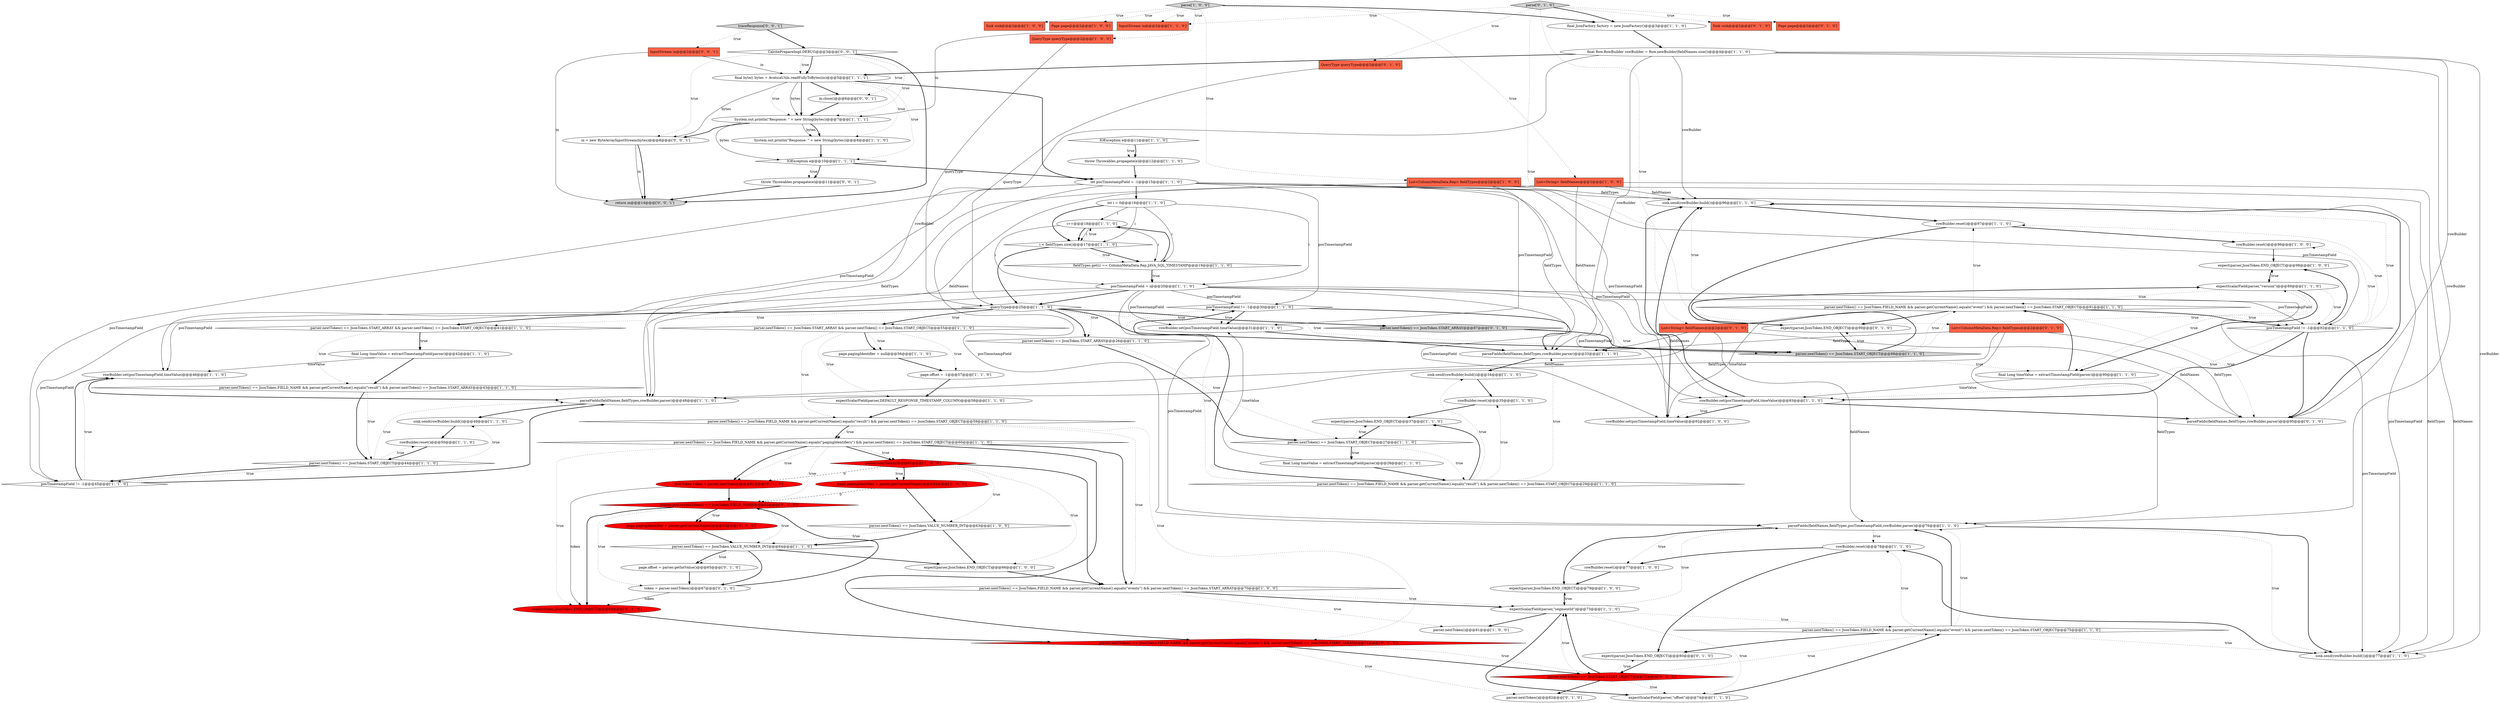 digraph {
49 [style = filled, label = "sink.send(rowBuilder.build())@@@96@@@['1', '1', '0']", fillcolor = white, shape = ellipse image = "AAA0AAABBB1BBB"];
14 [style = filled, label = "posTimestampField != -1@@@30@@@['1', '1', '0']", fillcolor = white, shape = diamond image = "AAA0AAABBB1BBB"];
17 [style = filled, label = "parser.nextToken() == JsonToken.FIELD_NAME && parser.getCurrentName().equals(\"events\") && parser.nextToken() == JsonToken.START_ARRAY@@@70@@@['1', '0', '0']", fillcolor = white, shape = diamond image = "AAA0AAABBB1BBB"];
43 [style = filled, label = "page.pagingIdentifier = null@@@56@@@['1', '1', '0']", fillcolor = white, shape = ellipse image = "AAA0AAABBB1BBB"];
95 [style = filled, label = "in.close()@@@6@@@['0', '0', '1']", fillcolor = white, shape = ellipse image = "AAA0AAABBB3BBB"];
2 [style = filled, label = "Page page@@@2@@@['1', '0', '0']", fillcolor = tomato, shape = box image = "AAA0AAABBB1BBB"];
1 [style = filled, label = "IOException e@@@11@@@['1', '1', '0']", fillcolor = white, shape = diamond image = "AAA0AAABBB1BBB"];
16 [style = filled, label = "rowBuilder.set(posTimestampField,timeValue)@@@31@@@['1', '1', '0']", fillcolor = white, shape = ellipse image = "AAA0AAABBB1BBB"];
29 [style = filled, label = "rowBuilder.reset()@@@97@@@['1', '1', '0']", fillcolor = white, shape = ellipse image = "AAA0AAABBB1BBB"];
28 [style = filled, label = "rowBuilder.set(posTimestampField,timeValue)@@@46@@@['1', '1', '0']", fillcolor = white, shape = ellipse image = "AAA0AAABBB1BBB"];
3 [style = filled, label = "i++@@@18@@@['1', '1', '0']", fillcolor = white, shape = ellipse image = "AAA0AAABBB1BBB"];
7 [style = filled, label = "parseFields(fieldNames,fieldTypes,rowBuilder,parser)@@@48@@@['1', '1', '0']", fillcolor = white, shape = ellipse image = "AAA0AAABBB1BBB"];
27 [style = filled, label = "parser.nextToken() == JsonToken.FIELD_NAME && parser.getCurrentName().equals(\"result\") && parser.nextToken() == JsonToken.START_OBJECT@@@59@@@['1', '1', '0']", fillcolor = white, shape = diamond image = "AAA0AAABBB1BBB"];
80 [style = filled, label = "parse['0', '1', '0']", fillcolor = lightgray, shape = diamond image = "AAA0AAABBB2BBB"];
56 [style = filled, label = "parser.nextToken() == JsonToken.VALUE_NUMBER_INT@@@64@@@['1', '1', '0']", fillcolor = white, shape = diamond image = "AAA0AAABBB1BBB"];
96 [style = filled, label = "CalcitePrepareImpl.DEBUG@@@3@@@['0', '0', '1']", fillcolor = white, shape = diamond image = "AAA0AAABBB3BBB"];
34 [style = filled, label = "final Long timeValue = extractTimestampField(parser)@@@42@@@['1', '1', '0']", fillcolor = white, shape = ellipse image = "AAA0AAABBB1BBB"];
57 [style = filled, label = "sink.send(rowBuilder.build())@@@49@@@['1', '1', '0']", fillcolor = white, shape = ellipse image = "AAA0AAABBB1BBB"];
67 [style = filled, label = "final Row.RowBuilder rowBuilder = Row.newBuilder(fieldNames.size())@@@4@@@['1', '1', '0']", fillcolor = white, shape = ellipse image = "AAA0AAABBB1BBB"];
50 [style = filled, label = "expect(parser,JsonToken.END_OBJECT)@@@66@@@['1', '0', '0']", fillcolor = white, shape = ellipse image = "AAA0AAABBB1BBB"];
6 [style = filled, label = "parser.nextToken()@@@81@@@['1', '0', '0']", fillcolor = white, shape = ellipse image = "AAA0AAABBB1BBB"];
12 [style = filled, label = "page.offset = -1@@@57@@@['1', '1', '0']", fillcolor = white, shape = ellipse image = "AAA0AAABBB1BBB"];
10 [style = filled, label = "parser.nextToken() == JsonToken.FIELD_NAME && parser.getCurrentName().equals(\"result\") && parser.nextToken() == JsonToken.START_ARRAY@@@43@@@['1', '1', '0']", fillcolor = white, shape = diamond image = "AAA0AAABBB1BBB"];
81 [style = filled, label = "List<ColumnMetaData.Rep> fieldTypes@@@2@@@['0', '1', '0']", fillcolor = tomato, shape = box image = "AAA0AAABBB2BBB"];
13 [style = filled, label = "final byte(( bytes = AvaticaUtils.readFullyToBytes(in)@@@5@@@['1', '1', '1']", fillcolor = white, shape = ellipse image = "AAA0AAABBB1BBB"];
72 [style = filled, label = "sink.send(rowBuilder.build())@@@34@@@['1', '1', '0']", fillcolor = white, shape = ellipse image = "AAA0AAABBB1BBB"];
8 [style = filled, label = "expectScalarField(parser,DEFAULT_RESPONSE_TIMESTAMP_COLUMN)@@@58@@@['1', '1', '0']", fillcolor = white, shape = ellipse image = "AAA0AAABBB1BBB"];
69 [style = filled, label = "int i = 0@@@16@@@['1', '1', '0']", fillcolor = white, shape = ellipse image = "AAA0AAABBB1BBB"];
55 [style = filled, label = "Sink sink@@@2@@@['1', '0', '0']", fillcolor = tomato, shape = box image = "AAA0AAABBB1BBB"];
61 [style = filled, label = "parseFields(fieldNames,fieldTypes,posTimestampField,rowBuilder,parser)@@@76@@@['1', '1', '0']", fillcolor = white, shape = ellipse image = "AAA0AAABBB1BBB"];
60 [style = filled, label = "parser.nextToken() == JsonToken.FIELD_NAME && parser.getCurrentName().equals(\"result\") && parser.nextToken() == JsonToken.START_OBJECT@@@29@@@['1', '1', '0']", fillcolor = white, shape = diamond image = "AAA0AAABBB1BBB"];
30 [style = filled, label = "final JsonFactory factory = new JsonFactory()@@@3@@@['1', '1', '0']", fillcolor = white, shape = ellipse image = "AAA0AAABBB1BBB"];
47 [style = filled, label = "QueryType queryType@@@2@@@['1', '0', '0']", fillcolor = tomato, shape = box image = "AAA0AAABBB1BBB"];
70 [style = filled, label = "rowBuilder.reset()@@@96@@@['1', '0', '0']", fillcolor = white, shape = ellipse image = "AAA0AAABBB1BBB"];
22 [style = filled, label = "parse['1', '0', '0']", fillcolor = lightgray, shape = diamond image = "AAA0AAABBB1BBB"];
74 [style = filled, label = "page.offset = parser.getIntValue()@@@65@@@['0', '1', '0']", fillcolor = white, shape = ellipse image = "AAA0AAABBB2BBB"];
15 [style = filled, label = "parser.nextToken() == JsonToken.START_ARRAY && parser.nextToken() == JsonToken.START_OBJECT@@@55@@@['1', '1', '0']", fillcolor = white, shape = diamond image = "AAA0AAABBB1BBB"];
31 [style = filled, label = "posTimestampField = i@@@20@@@['1', '1', '0']", fillcolor = white, shape = ellipse image = "AAA0AAABBB1BBB"];
44 [style = filled, label = "parser.nextToken() == JsonToken.FIELD_NAME && parser.getCurrentName().equals(\"pagingIdentifiers\") && parser.nextToken() == JsonToken.START_OBJECT@@@60@@@['1', '1', '0']", fillcolor = white, shape = diamond image = "AAA0AAABBB1BBB"];
84 [style = filled, label = "parser.nextToken()@@@82@@@['0', '1', '0']", fillcolor = white, shape = ellipse image = "AAA0AAABBB2BBB"];
94 [style = filled, label = "return in@@@14@@@['0', '0', '1']", fillcolor = lightgray, shape = ellipse image = "AAA0AAABBB3BBB"];
54 [style = filled, label = "parser.nextToken()@@@61@@@['1', '0', '0']", fillcolor = red, shape = diamond image = "AAA1AAABBB1BBB"];
33 [style = filled, label = "rowBuilder.reset()@@@78@@@['1', '1', '0']", fillcolor = white, shape = ellipse image = "AAA0AAABBB1BBB"];
11 [style = filled, label = "System.out.println(\"Response: \" + new String(bytes))@@@7@@@['1', '1', '1']", fillcolor = white, shape = ellipse image = "AAA0AAABBB1BBB"];
18 [style = filled, label = "parser.nextToken() == JsonToken.START_OBJECT@@@88@@@['1', '1', '0']", fillcolor = lightgray, shape = diamond image = "AAA0AAABBB1BBB"];
19 [style = filled, label = "parser.nextToken() == JsonToken.START_ARRAY@@@26@@@['1', '1', '0']", fillcolor = white, shape = diamond image = "AAA0AAABBB1BBB"];
73 [style = filled, label = "parser.nextToken() == JsonToken.START_OBJECT@@@72@@@['0', '1', '0']", fillcolor = red, shape = diamond image = "AAA1AAABBB2BBB"];
59 [style = filled, label = "expectScalarField(parser,\"offset\")@@@74@@@['1', '1', '0']", fillcolor = white, shape = ellipse image = "AAA0AAABBB1BBB"];
71 [style = filled, label = "fieldTypes.get(i) == ColumnMetaData.Rep.JAVA_SQL_TIMESTAMP@@@19@@@['1', '1', '0']", fillcolor = white, shape = diamond image = "AAA0AAABBB1BBB"];
78 [style = filled, label = "List<String> fieldNames@@@2@@@['0', '1', '0']", fillcolor = tomato, shape = box image = "AAA0AAABBB2BBB"];
87 [style = filled, label = "JsonToken token = parser.nextToken()@@@61@@@['0', '1', '0']", fillcolor = red, shape = ellipse image = "AAA1AAABBB2BBB"];
58 [style = filled, label = "expect(parser,JsonToken.END_OBJECT)@@@79@@@['1', '0', '0']", fillcolor = white, shape = ellipse image = "AAA0AAABBB1BBB"];
24 [style = filled, label = "parser.nextToken() == JsonToken.START_OBJECT@@@44@@@['1', '1', '0']", fillcolor = white, shape = diamond image = "AAA0AAABBB1BBB"];
62 [style = filled, label = "System.out.println(\"Response: \" + new String(bytes))@@@8@@@['1', '1', '0']", fillcolor = white, shape = ellipse image = "AAA0AAABBB1BBB"];
5 [style = filled, label = "rowBuilder.reset()@@@77@@@['1', '0', '0']", fillcolor = white, shape = ellipse image = "AAA0AAABBB1BBB"];
64 [style = filled, label = "List<ColumnMetaData.Rep> fieldTypes@@@2@@@['1', '0', '0']", fillcolor = tomato, shape = box image = "AAA0AAABBB1BBB"];
76 [style = filled, label = "expect(parser,JsonToken.END_OBJECT)@@@99@@@['0', '1', '0']", fillcolor = white, shape = ellipse image = "AAA0AAABBB2BBB"];
20 [style = filled, label = "parser.nextToken() == JsonToken.START_ARRAY && parser.nextToken() == JsonToken.START_OBJECT@@@41@@@['1', '1', '0']", fillcolor = white, shape = diamond image = "AAA0AAABBB1BBB"];
98 [style = filled, label = "InputStream in@@@2@@@['0', '0', '1']", fillcolor = tomato, shape = box image = "AAA0AAABBB3BBB"];
63 [style = filled, label = "rowBuilder.reset()@@@35@@@['1', '1', '0']", fillcolor = white, shape = ellipse image = "AAA0AAABBB1BBB"];
39 [style = filled, label = "i < fieldTypes.size()@@@17@@@['1', '1', '0']", fillcolor = white, shape = diamond image = "AAA0AAABBB1BBB"];
42 [style = filled, label = "parser.nextToken() == JsonToken.FIELD_NAME && parser.getCurrentName().equals(\"event\") && parser.nextToken() == JsonToken.START_OBJECT@@@91@@@['1', '1', '0']", fillcolor = white, shape = diamond image = "AAA0AAABBB1BBB"];
4 [style = filled, label = "throw Throwables.propagate(e)@@@12@@@['1', '1', '0']", fillcolor = white, shape = ellipse image = "AAA0AAABBB1BBB"];
25 [style = filled, label = "posTimestampField != -1@@@92@@@['1', '1', '0']", fillcolor = white, shape = diamond image = "AAA0AAABBB1BBB"];
89 [style = filled, label = "Sink sink@@@2@@@['0', '1', '0']", fillcolor = tomato, shape = box image = "AAA0AAABBB2BBB"];
77 [style = filled, label = "parser.nextToken() == JsonToken.FIELD_NAME && parser.getCurrentName().equals(\"events\") && parser.nextToken() == JsonToken.START_ARRAY@@@71@@@['0', '1', '0']", fillcolor = red, shape = diamond image = "AAA1AAABBB2BBB"];
35 [style = filled, label = "List<String> fieldNames@@@2@@@['1', '0', '0']", fillcolor = tomato, shape = box image = "AAA0AAABBB1BBB"];
91 [style = filled, label = "parser.nextToken() == JsonToken.START_ARRAY@@@87@@@['0', '1', '0']", fillcolor = lightgray, shape = diamond image = "AAA0AAABBB2BBB"];
93 [style = filled, label = "traceResponse['0', '0', '1']", fillcolor = lightgray, shape = diamond image = "AAA0AAABBB3BBB"];
26 [style = filled, label = "rowBuilder.set(posTimestampField,timeValue)@@@93@@@['1', '1', '0']", fillcolor = white, shape = ellipse image = "AAA0AAABBB1BBB"];
46 [style = filled, label = "page.pagingIdentifier = parser.getCurrentName()@@@62@@@['1', '0', '0']", fillcolor = red, shape = ellipse image = "AAA1AAABBB1BBB"];
68 [style = filled, label = "parseFields(fieldNames,fieldTypes,rowBuilder,parser)@@@33@@@['1', '1', '0']", fillcolor = white, shape = ellipse image = "AAA0AAABBB1BBB"];
82 [style = filled, label = "QueryType queryType@@@2@@@['0', '1', '0']", fillcolor = tomato, shape = box image = "AAA0AAABBB2BBB"];
37 [style = filled, label = "expect(parser,JsonToken.END_OBJECT)@@@37@@@['1', '1', '0']", fillcolor = white, shape = ellipse image = "AAA0AAABBB1BBB"];
9 [style = filled, label = "queryType@@@25@@@['1', '1', '0']", fillcolor = white, shape = diamond image = "AAA0AAABBB1BBB"];
36 [style = filled, label = "parser.nextToken() == JsonToken.START_OBJECT@@@27@@@['1', '1', '0']", fillcolor = white, shape = diamond image = "AAA0AAABBB1BBB"];
52 [style = filled, label = "sink.send(rowBuilder.build())@@@77@@@['1', '1', '0']", fillcolor = white, shape = ellipse image = "AAA0AAABBB1BBB"];
41 [style = filled, label = "final Long timeValue = extractTimestampField(parser)@@@28@@@['1', '1', '0']", fillcolor = white, shape = ellipse image = "AAA0AAABBB1BBB"];
21 [style = filled, label = "expect(parser,JsonToken.END_OBJECT)@@@98@@@['1', '0', '0']", fillcolor = white, shape = ellipse image = "AAA0AAABBB1BBB"];
45 [style = filled, label = "expectScalarField(parser,\"version\")@@@89@@@['1', '1', '0']", fillcolor = white, shape = ellipse image = "AAA0AAABBB1BBB"];
65 [style = filled, label = "InputStream in@@@2@@@['1', '1', '0']", fillcolor = tomato, shape = box image = "AAA0AAABBB1BBB"];
92 [style = filled, label = "in = new ByteArrayInputStream(bytes)@@@8@@@['0', '0', '1']", fillcolor = white, shape = ellipse image = "AAA0AAABBB3BBB"];
40 [style = filled, label = "IOException e@@@10@@@['1', '1', '1']", fillcolor = white, shape = diamond image = "AAA0AAABBB1BBB"];
85 [style = filled, label = "page.pagingIdentifier = parser.getCurrentName()@@@63@@@['0', '1', '0']", fillcolor = red, shape = ellipse image = "AAA1AAABBB2BBB"];
23 [style = filled, label = "final Long timeValue = extractTimestampField(parser)@@@90@@@['1', '1', '0']", fillcolor = white, shape = ellipse image = "AAA0AAABBB1BBB"];
75 [style = filled, label = "expect(parser,JsonToken.END_OBJECT)@@@80@@@['0', '1', '0']", fillcolor = white, shape = ellipse image = "AAA0AAABBB2BBB"];
53 [style = filled, label = "rowBuilder.reset()@@@50@@@['1', '1', '0']", fillcolor = white, shape = ellipse image = "AAA0AAABBB1BBB"];
86 [style = filled, label = "expect(token,JsonToken.END_OBJECT)@@@69@@@['0', '1', '0']", fillcolor = red, shape = ellipse image = "AAA1AAABBB2BBB"];
90 [style = filled, label = "Page page@@@2@@@['0', '1', '0']", fillcolor = tomato, shape = box image = "AAA0AAABBB2BBB"];
88 [style = filled, label = "parser.getCurrentToken() == JsonToken.FIELD_NAME@@@62@@@['0', '1', '0']", fillcolor = red, shape = diamond image = "AAA1AAABBB2BBB"];
97 [style = filled, label = "throw Throwables.propagate(e)@@@11@@@['0', '0', '1']", fillcolor = white, shape = ellipse image = "AAA0AAABBB3BBB"];
0 [style = filled, label = "rowBuilder.set(posTimestampField,timeValue)@@@92@@@['1', '0', '0']", fillcolor = white, shape = ellipse image = "AAA0AAABBB1BBB"];
79 [style = filled, label = "parseFields(fieldNames,fieldTypes,rowBuilder,parser)@@@95@@@['0', '1', '0']", fillcolor = white, shape = ellipse image = "AAA0AAABBB2BBB"];
83 [style = filled, label = "token = parser.nextToken()@@@67@@@['0', '1', '0']", fillcolor = white, shape = ellipse image = "AAA0AAABBB2BBB"];
48 [style = filled, label = "expectScalarField(parser,\"segmentId\")@@@73@@@['1', '1', '0']", fillcolor = white, shape = ellipse image = "AAA0AAABBB1BBB"];
32 [style = filled, label = "parser.nextToken() == JsonToken.VALUE_NUMBER_INT@@@63@@@['1', '0', '0']", fillcolor = white, shape = diamond image = "AAA0AAABBB1BBB"];
51 [style = filled, label = "posTimestampField != -1@@@45@@@['1', '1', '0']", fillcolor = white, shape = diamond image = "AAA0AAABBB1BBB"];
66 [style = filled, label = "int posTimestampField = -1@@@15@@@['1', '1', '0']", fillcolor = white, shape = ellipse image = "AAA0AAABBB1BBB"];
38 [style = filled, label = "parser.nextToken() == JsonToken.FIELD_NAME && parser.getCurrentName().equals(\"event\") && parser.nextToken() == JsonToken.START_OBJECT@@@75@@@['1', '1', '0']", fillcolor = white, shape = diamond image = "AAA0AAABBB1BBB"];
78->68 [style = solid, label="fieldNames"];
78->7 [style = solid, label="fieldNames"];
88->86 [style = bold, label=""];
29->76 [style = bold, label=""];
44->88 [style = dotted, label="true"];
40->66 [style = bold, label=""];
83->88 [style = bold, label=""];
80->82 [style = dotted, label="true"];
96->92 [style = dotted, label="true"];
17->6 [style = dotted, label="true"];
31->9 [style = bold, label=""];
39->9 [style = bold, label=""];
27->44 [style = dotted, label="true"];
67->68 [style = solid, label="rowBuilder"];
10->24 [style = bold, label=""];
81->7 [style = solid, label="fieldTypes"];
74->83 [style = bold, label=""];
27->44 [style = bold, label=""];
18->42 [style = dotted, label="true"];
46->88 [style = dashed, label="0"];
47->9 [style = solid, label="queryType"];
19->36 [style = bold, label=""];
64->52 [style = solid, label="fieldTypes"];
88->85 [style = dotted, label="true"];
61->33 [style = dotted, label="true"];
25->29 [style = dotted, label="true"];
67->49 [style = solid, label="rowBuilder"];
38->52 [style = dotted, label="true"];
18->45 [style = bold, label=""];
22->30 [style = bold, label=""];
79->49 [style = bold, label=""];
41->16 [style = solid, label="timeValue"];
35->7 [style = solid, label="fieldNames"];
81->79 [style = solid, label="fieldTypes"];
73->48 [style = dotted, label="true"];
69->31 [style = solid, label="i"];
81->68 [style = solid, label="fieldTypes"];
15->8 [style = dotted, label="true"];
56->83 [style = bold, label=""];
27->77 [style = dotted, label="true"];
56->74 [style = dotted, label="true"];
11->92 [style = bold, label=""];
51->7 [style = bold, label=""];
15->43 [style = dotted, label="true"];
80->90 [style = dotted, label="true"];
45->42 [style = dotted, label="true"];
3->39 [style = bold, label=""];
31->28 [style = solid, label="posTimestampField"];
66->61 [style = solid, label="posTimestampField"];
9->15 [style = dotted, label="true"];
22->35 [style = dotted, label="true"];
24->57 [style = dotted, label="true"];
62->40 [style = bold, label=""];
8->27 [style = bold, label=""];
60->14 [style = dotted, label="true"];
20->34 [style = dotted, label="true"];
66->0 [style = solid, label="posTimestampField"];
3->31 [style = solid, label="i"];
25->21 [style = bold, label=""];
64->7 [style = solid, label="fieldTypes"];
38->33 [style = dotted, label="true"];
18->23 [style = dotted, label="true"];
14->16 [style = bold, label=""];
32->56 [style = bold, label=""];
31->25 [style = solid, label="posTimestampField"];
31->61 [style = solid, label="posTimestampField"];
1->4 [style = bold, label=""];
42->76 [style = bold, label=""];
93->96 [style = bold, label=""];
30->67 [style = bold, label=""];
44->86 [style = dotted, label="true"];
45->23 [style = dotted, label="true"];
51->28 [style = bold, label=""];
88->56 [style = dotted, label="true"];
37->36 [style = bold, label=""];
36->41 [style = bold, label=""];
68->72 [style = bold, label=""];
83->86 [style = solid, label="token"];
48->59 [style = dotted, label="true"];
93->98 [style = dotted, label="true"];
54->46 [style = bold, label=""];
20->34 [style = bold, label=""];
77->73 [style = dotted, label="true"];
61->52 [style = bold, label=""];
66->16 [style = solid, label="posTimestampField"];
67->7 [style = solid, label="rowBuilder"];
7->57 [style = bold, label=""];
54->17 [style = bold, label=""];
26->49 [style = bold, label=""];
86->77 [style = bold, label=""];
61->52 [style = dotted, label="true"];
23->26 [style = solid, label="timeValue"];
22->64 [style = dotted, label="true"];
13->62 [style = dotted, label="true"];
1->4 [style = dotted, label="true"];
13->66 [style = bold, label=""];
40->97 [style = dotted, label="true"];
73->84 [style = bold, label=""];
9->91 [style = dotted, label="true"];
19->36 [style = dotted, label="true"];
13->11 [style = bold, label=""];
44->17 [style = bold, label=""];
31->16 [style = solid, label="posTimestampField"];
66->14 [style = solid, label="posTimestampField"];
15->27 [style = dotted, label="true"];
44->87 [style = dotted, label="true"];
66->69 [style = bold, label=""];
44->77 [style = bold, label=""];
98->13 [style = solid, label="in"];
21->45 [style = bold, label=""];
44->87 [style = bold, label=""];
18->45 [style = dotted, label="true"];
26->0 [style = bold, label=""];
25->49 [style = dotted, label="true"];
34->28 [style = solid, label="timeValue"];
80->89 [style = dotted, label="true"];
43->12 [style = bold, label=""];
69->3 [style = solid, label="i"];
73->48 [style = bold, label=""];
25->79 [style = bold, label=""];
56->50 [style = bold, label=""];
10->24 [style = dotted, label="true"];
42->0 [style = solid, label="timeValue"];
53->24 [style = bold, label=""];
25->26 [style = bold, label=""];
63->37 [style = bold, label=""];
70->21 [style = bold, label=""];
60->72 [style = dotted, label="true"];
20->10 [style = dotted, label="true"];
11->62 [style = solid, label="bytes"];
15->12 [style = dotted, label="true"];
31->51 [style = solid, label="posTimestampField"];
96->13 [style = dotted, label="true"];
31->26 [style = solid, label="posTimestampField"];
13->40 [style = dotted, label="true"];
11->62 [style = bold, label=""];
57->53 [style = bold, label=""];
24->7 [style = dotted, label="true"];
25->26 [style = dotted, label="true"];
51->28 [style = dotted, label="true"];
91->18 [style = dotted, label="true"];
31->0 [style = solid, label="posTimestampField"];
40->97 [style = bold, label=""];
80->30 [style = bold, label=""];
32->50 [style = bold, label=""];
36->60 [style = dotted, label="true"];
24->51 [style = dotted, label="true"];
66->51 [style = solid, label="posTimestampField"];
44->54 [style = bold, label=""];
14->68 [style = bold, label=""];
24->51 [style = bold, label=""];
71->3 [style = bold, label=""];
71->31 [style = bold, label=""];
60->37 [style = bold, label=""];
45->23 [style = bold, label=""];
52->33 [style = bold, label=""];
42->25 [style = bold, label=""];
77->73 [style = bold, label=""];
35->49 [style = solid, label="fieldNames"];
50->17 [style = bold, label=""];
31->14 [style = solid, label="posTimestampField"];
66->25 [style = solid, label="posTimestampField"];
76->18 [style = bold, label=""];
96->94 [style = bold, label=""];
39->3 [style = dotted, label="true"];
80->65 [style = dotted, label="true"];
9->20 [style = bold, label=""];
33->5 [style = bold, label=""];
4->66 [style = bold, label=""];
85->56 [style = bold, label=""];
48->6 [style = bold, label=""];
35->68 [style = solid, label="fieldNames"];
36->37 [style = dotted, label="true"];
48->58 [style = dotted, label="true"];
67->52 [style = solid, label="rowBuilder"];
16->68 [style = bold, label=""];
31->52 [style = solid, label="posTimestampField"];
23->42 [style = bold, label=""];
66->28 [style = solid, label="posTimestampField"];
13->92 [style = solid, label="bytes"];
14->16 [style = dotted, label="true"];
80->78 [style = dotted, label="true"];
82->9 [style = solid, label="queryType"];
9->19 [style = dotted, label="true"];
58->48 [style = bold, label=""];
9->18 [style = bold, label=""];
60->14 [style = bold, label=""];
72->63 [style = bold, label=""];
54->50 [style = dotted, label="true"];
0->49 [style = bold, label=""];
42->49 [style = dotted, label="true"];
12->8 [style = bold, label=""];
65->11 [style = solid, label="in"];
97->94 [style = bold, label=""];
15->43 [style = bold, label=""];
9->20 [style = dotted, label="true"];
75->73 [style = bold, label=""];
9->19 [style = bold, label=""];
56->74 [style = bold, label=""];
13->11 [style = dotted, label="true"];
42->79 [style = dotted, label="true"];
92->94 [style = solid, label="in"];
73->75 [style = dotted, label="true"];
5->58 [style = bold, label=""];
13->95 [style = bold, label=""];
80->81 [style = dotted, label="true"];
27->17 [style = dotted, label="true"];
46->32 [style = bold, label=""];
81->61 [style = solid, label="fieldTypes"];
54->32 [style = dotted, label="true"];
38->61 [style = dotted, label="true"];
42->29 [style = dotted, label="true"];
48->38 [style = dotted, label="true"];
88->83 [style = dotted, label="true"];
13->11 [style = solid, label="bytes"];
49->29 [style = bold, label=""];
38->75 [style = bold, label=""];
36->41 [style = dotted, label="true"];
35->52 [style = solid, label="fieldNames"];
48->59 [style = bold, label=""];
95->11 [style = bold, label=""];
24->53 [style = dotted, label="true"];
54->87 [style = dashed, label="0"];
91->18 [style = bold, label=""];
44->54 [style = dotted, label="true"];
67->13 [style = bold, label=""];
67->79 [style = solid, label="rowBuilder"];
96->13 [style = bold, label=""];
54->46 [style = dotted, label="true"];
66->52 [style = solid, label="posTimestampField"];
78->61 [style = solid, label="fieldNames"];
3->71 [style = solid, label="i"];
22->65 [style = dotted, label="true"];
39->71 [style = bold, label=""];
67->61 [style = solid, label="rowBuilder"];
28->7 [style = bold, label=""];
17->48 [style = dotted, label="true"];
22->47 [style = dotted, label="true"];
59->38 [style = bold, label=""];
41->60 [style = bold, label=""];
60->68 [style = dotted, label="true"];
77->84 [style = dotted, label="true"];
22->55 [style = dotted, label="true"];
73->38 [style = dotted, label="true"];
96->95 [style = dotted, label="true"];
66->26 [style = solid, label="posTimestampField"];
69->71 [style = solid, label="i"];
38->61 [style = bold, label=""];
61->58 [style = bold, label=""];
48->61 [style = dotted, label="true"];
34->10 [style = bold, label=""];
39->71 [style = dotted, label="true"];
22->2 [style = dotted, label="true"];
33->75 [style = bold, label=""];
9->91 [style = bold, label=""];
96->11 [style = dotted, label="true"];
87->86 [style = solid, label="token"];
60->63 [style = dotted, label="true"];
64->49 [style = solid, label="fieldTypes"];
9->15 [style = bold, label=""];
64->68 [style = solid, label="fieldTypes"];
87->88 [style = bold, label=""];
32->56 [style = dotted, label="true"];
45->25 [style = dotted, label="true"];
17->48 [style = bold, label=""];
69->39 [style = solid, label="i"];
9->18 [style = dotted, label="true"];
3->39 [style = solid, label="i"];
88->85 [style = bold, label=""];
92->94 [style = bold, label=""];
26->79 [style = bold, label=""];
45->21 [style = dotted, label="true"];
42->25 [style = dotted, label="true"];
69->39 [style = bold, label=""];
25->70 [style = dotted, label="true"];
78->79 [style = solid, label="fieldNames"];
98->94 [style = solid, label="in"];
29->70 [style = bold, label=""];
61->5 [style = dotted, label="true"];
11->40 [style = solid, label="bytes"];
71->31 [style = dotted, label="true"];
73->59 [style = dotted, label="true"];
18->76 [style = dotted, label="true"];
26->0 [style = dotted, label="true"];
}
